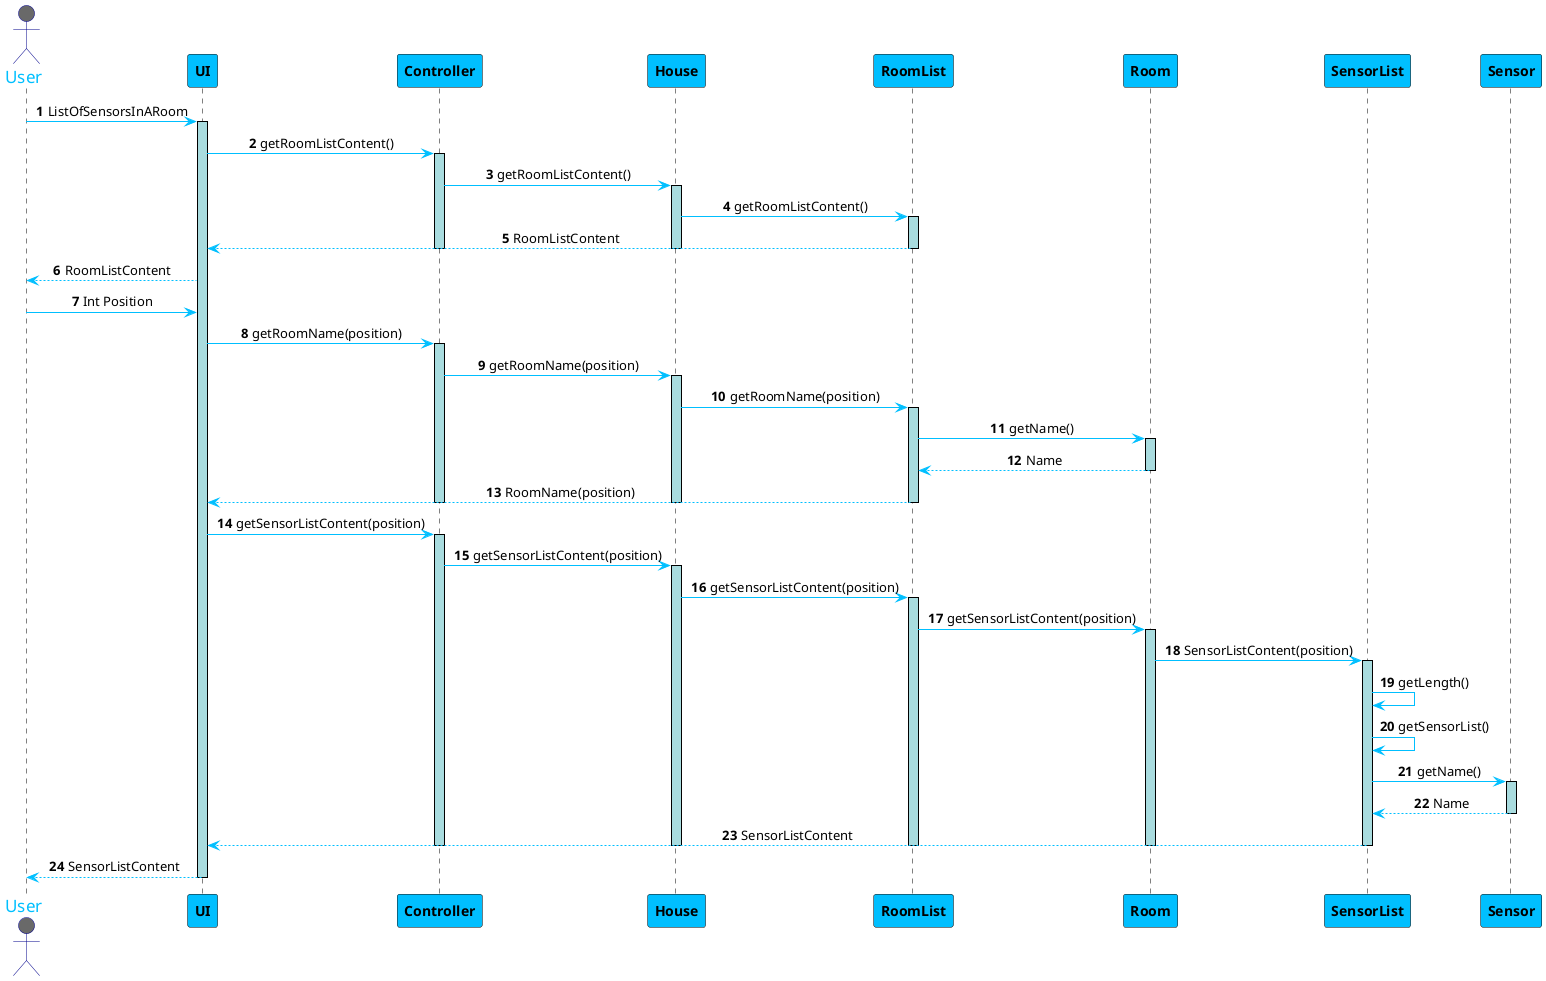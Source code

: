 @startuml
skinparam sequenceMessageAlign center
skinparam sequence {
	ArrowColor DeepSkyBlue
	ActorBorderColor DarkBlue
	LifeLineBorderColor black
	LifeLineBackgroundColor #A9DCDF

	ParticipantBorderColor Black
	ParticipantBackgroundColor DeepSkyBlue
	ParticipantFontStyle Bold

	ActorBackgroundColor DimGrey
	ActorFontColor DeepSkyBlue
	ActorFontSize 17
	ActorFontName Aapex
}

autonumber
actor User
User -> UI: ListOfSensorsInARoom
activate UI

UI -> Controller: getRoomListContent()
activate Controller

Controller -> House: getRoomListContent()
activate House

House -> RoomList: getRoomListContent()
activate RoomList

UI <-- RoomList: RoomListContent
deactivate RoomList
deactivate House
deactivate Controller

User <-- UI: RoomListContent


User -> UI: Int Position
UI -> Controller: getRoomName(position)

activate Controller
Controller -> House: getRoomName(position)

activate House
House -> RoomList: getRoomName(position)

activate RoomList
RoomList -> Room: getName()

activate Room
RoomList <-- Room: Name

deactivate Room
UI <-- RoomList: RoomName(position)
deactivate RoomList
deactivate House
deactivate Controller


UI -> Controller: getSensorListContent(position)
activate Controller
Controller -> House: getSensorListContent(position)
activate House
House -> RoomList: getSensorListContent(position)
activate RoomList
RoomList -> Room: getSensorListContent(position)
activate Room
Room -> SensorList: SensorListContent(position)
activate SensorList

SensorList -> SensorList: getLength()
SensorList -> SensorList: getSensorList()
SensorList -> Sensor: getName()
activate Sensor

SensorList <-- Sensor: Name
deactivate Sensor

UI <-- SensorList: SensorListContent
deactivate SensorList
deactivate Room
deactivate RoomList
deactivate House
deactivate Controller

User <-- UI: SensorListContent
deactivate UI



@enduml